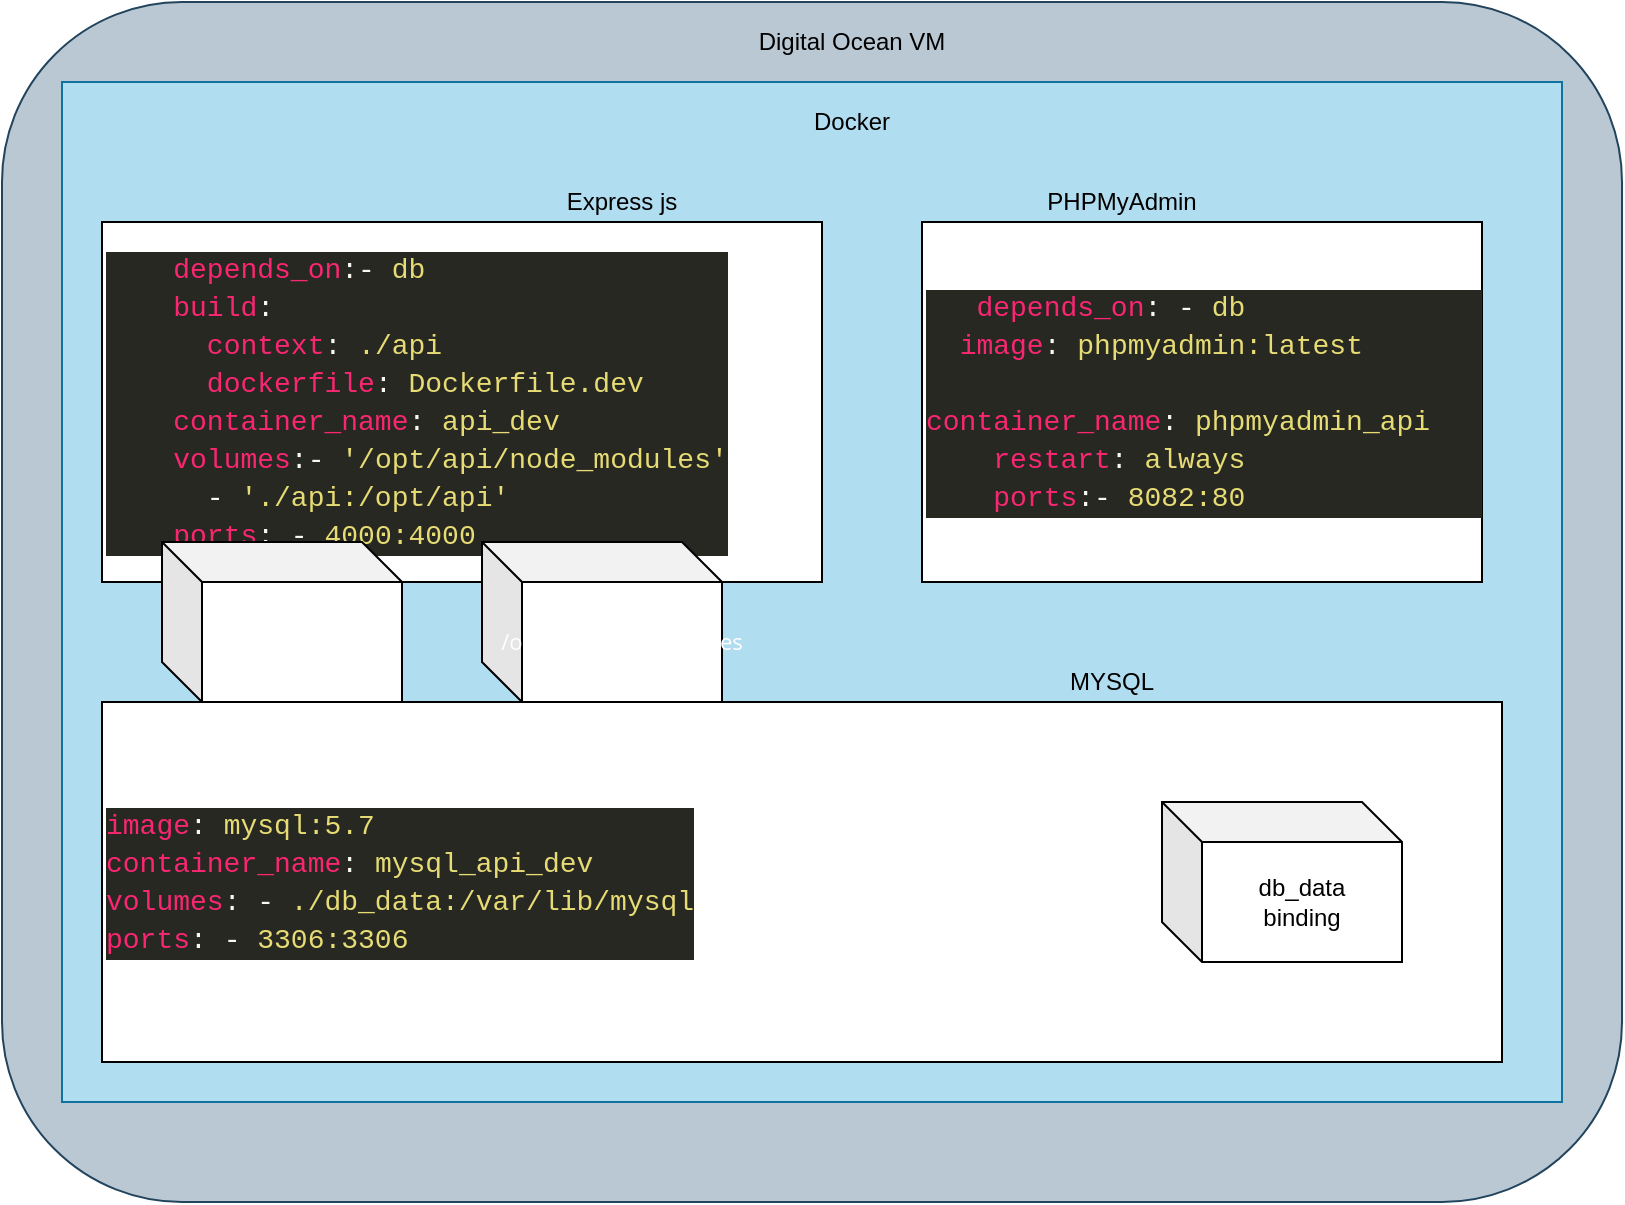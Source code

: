 <mxfile>
    <diagram id="OKNzT_furj1DFBNnY6IJ" name="Page-1">
        <mxGraphModel dx="879" dy="532" grid="1" gridSize="10" guides="1" tooltips="1" connect="1" arrows="1" fold="1" page="1" pageScale="1" pageWidth="850" pageHeight="1100" math="0" shadow="0">
            <root>
                <mxCell id="0"/>
                <mxCell id="1" parent="0"/>
                <mxCell id="18" value="" style="rounded=1;whiteSpace=wrap;html=1;strokeColor=#23445d;fillColor=#bac8d3;" parent="1" vertex="1">
                    <mxGeometry x="20" y="110" width="810" height="600" as="geometry"/>
                </mxCell>
                <mxCell id="16" value="" style="rounded=0;whiteSpace=wrap;html=1;fillColor=#b1ddf0;strokeColor=#10739e;" parent="1" vertex="1">
                    <mxGeometry x="50" y="150" width="750" height="510" as="geometry"/>
                </mxCell>
                <mxCell id="5" value="&lt;div style=&quot;color: rgb(248 , 248 , 242) ; background-color: rgb(39 , 40 , 34) ; font-family: &amp;#34;consolas&amp;#34; , &amp;#34;courier new&amp;#34; , monospace ; font-size: 14px ; line-height: 19px&quot;&gt;&lt;div&gt;&amp;nbsp; &amp;nbsp; &lt;span style=&quot;color: #f92672&quot;&gt;depends_on&lt;/span&gt;:- &lt;span style=&quot;color: rgb(230 , 219 , 116)&quot;&gt;db&lt;/span&gt;&lt;/div&gt;&lt;div&gt;&amp;nbsp; &amp;nbsp; &lt;span style=&quot;color: #f92672&quot;&gt;build&lt;/span&gt;:&lt;/div&gt;&lt;div&gt;&amp;nbsp; &amp;nbsp; &amp;nbsp; &lt;span style=&quot;color: #f92672&quot;&gt;context&lt;/span&gt;: &lt;span style=&quot;color: #e6db74&quot;&gt;./api&lt;/span&gt;&lt;/div&gt;&lt;div&gt;&amp;nbsp; &amp;nbsp; &amp;nbsp; &lt;span style=&quot;color: #f92672&quot;&gt;dockerfile&lt;/span&gt;: &lt;span style=&quot;color: #e6db74&quot;&gt;Dockerfile.dev&lt;/span&gt;&lt;/div&gt;&lt;div&gt;&amp;nbsp; &amp;nbsp; &lt;span style=&quot;color: #f92672&quot;&gt;container_name&lt;/span&gt;: &lt;span style=&quot;color: #e6db74&quot;&gt;api_dev&lt;/span&gt;&lt;/div&gt;&lt;div&gt;&amp;nbsp; &amp;nbsp; &lt;span style=&quot;color: #f92672&quot;&gt;volumes&lt;/span&gt;:- &lt;span style=&quot;color: rgb(230 , 219 , 116)&quot;&gt;'/opt/api/node_modules'&lt;/span&gt;&lt;/div&gt;&lt;div&gt;&amp;nbsp; &amp;nbsp; &amp;nbsp; - &lt;span style=&quot;color: #e6db74&quot;&gt;'./api:/opt/api'&lt;/span&gt;&lt;/div&gt;&lt;div&gt;&amp;nbsp; &amp;nbsp; &lt;span style=&quot;color: #f92672&quot;&gt;ports&lt;/span&gt;: - &lt;span style=&quot;color: rgb(230 , 219 , 116)&quot;&gt;4000:4000&lt;/span&gt;&lt;/div&gt;&lt;/div&gt;" style="rounded=0;whiteSpace=wrap;html=1;align=left;" parent="1" vertex="1">
                    <mxGeometry x="70" y="220" width="360" height="180" as="geometry"/>
                </mxCell>
                <mxCell id="6" value="&lt;div style=&quot;color: rgb(248 , 248 , 242) ; background-color: rgb(39 , 40 , 34) ; font-family: &amp;#34;consolas&amp;#34; , &amp;#34;courier new&amp;#34; , monospace ; font-size: 14px ; line-height: 19px&quot;&gt;&lt;div&gt;&amp;nbsp; &amp;nbsp;&lt;span style=&quot;color: #f92672&quot;&gt;depends_on&lt;/span&gt;: - &lt;span style=&quot;color: rgb(230 , 219 , 116)&quot;&gt;db&lt;/span&gt;&lt;/div&gt;&lt;div&gt;&amp;nbsp;&amp;nbsp;&lt;span style=&quot;color: #f92672&quot;&gt;image&lt;/span&gt;:&amp;nbsp;&lt;span style=&quot;color: #e6db74&quot;&gt;phpmyadmin:latest&lt;/span&gt;&lt;/div&gt;&lt;div&gt;&amp;nbsp; &amp;nbsp; &lt;span style=&quot;color: #f92672&quot;&gt;container_name&lt;/span&gt;:&amp;nbsp;&lt;span style=&quot;color: #e6db74&quot;&gt;phpmyadmin_api&lt;/span&gt;&lt;/div&gt;&lt;div&gt;&amp;nbsp; &amp;nbsp; &lt;span style=&quot;color: #f92672&quot;&gt;restart&lt;/span&gt;: &lt;span style=&quot;color: #e6db74&quot;&gt;always&lt;/span&gt;&lt;/div&gt;&lt;div&gt;&amp;nbsp; &amp;nbsp; &lt;span style=&quot;color: #f92672&quot;&gt;ports&lt;/span&gt;:- &lt;span style=&quot;color: rgb(230 , 219 , 116)&quot;&gt;8082:80&lt;/span&gt;&lt;/div&gt;&lt;/div&gt;" style="rounded=0;whiteSpace=wrap;html=1;align=left;" parent="1" vertex="1">
                    <mxGeometry x="480" y="220" width="280" height="180" as="geometry"/>
                </mxCell>
                <mxCell id="7" value="&lt;div style=&quot;color: rgb(248 , 248 , 242) ; background-color: rgb(39 , 40 , 34) ; font-family: &amp;#34;consolas&amp;#34; , &amp;#34;courier new&amp;#34; , monospace ; font-size: 14px ; line-height: 19px&quot;&gt;&lt;span style=&quot;color: #f92672&quot;&gt;image&lt;/span&gt;: &lt;span style=&quot;color: #e6db74&quot;&gt;mysql:5.7&lt;/span&gt;&lt;/div&gt;&lt;div style=&quot;color: rgb(248 , 248 , 242) ; background-color: rgb(39 , 40 , 34) ; font-family: &amp;#34;consolas&amp;#34; , &amp;#34;courier new&amp;#34; , monospace ; font-size: 14px ; line-height: 19px&quot;&gt;&lt;span style=&quot;color: rgb(249 , 38 , 114)&quot;&gt;container_name&lt;/span&gt;: &lt;span style=&quot;color: rgb(230 , 219 , 116)&quot;&gt;mysql_api_dev&lt;/span&gt;&lt;/div&gt;&lt;div style=&quot;color: rgb(248 , 248 , 242) ; background-color: rgb(39 , 40 , 34) ; font-family: &amp;#34;consolas&amp;#34; , &amp;#34;courier new&amp;#34; , monospace ; font-size: 14px ; line-height: 19px&quot;&gt;&lt;span style=&quot;color: rgb(249 , 38 , 114)&quot;&gt;volumes&lt;/span&gt;: - &lt;span style=&quot;color: rgb(230 , 219 , 116)&quot;&gt;./db_data:/var/lib/mysql&lt;/span&gt;&lt;/div&gt;&lt;div style=&quot;color: rgb(248 , 248 , 242) ; background-color: rgb(39 , 40 , 34) ; font-family: &amp;#34;consolas&amp;#34; , &amp;#34;courier new&amp;#34; , monospace ; font-size: 14px ; line-height: 19px&quot;&gt;&lt;div style=&quot;line-height: 19px&quot;&gt;&lt;div&gt;&lt;span style=&quot;color: rgb(249 , 38 , 114)&quot;&gt;ports&lt;/span&gt;: - &lt;span style=&quot;color: rgb(230 , 219 , 116)&quot;&gt;3306:3306&lt;/span&gt;&lt;/div&gt;&lt;/div&gt;&lt;/div&gt;" style="rounded=0;whiteSpace=wrap;html=1;align=left;" parent="1" vertex="1">
                    <mxGeometry x="70" y="460" width="700" height="180" as="geometry"/>
                </mxCell>
                <mxCell id="8" value="&lt;font color=&quot;#000000&quot;&gt;Express js&lt;/font&gt;" style="text;html=1;strokeColor=none;fillColor=none;align=center;verticalAlign=middle;whiteSpace=wrap;rounded=0;" parent="1" vertex="1">
                    <mxGeometry x="295" y="200" width="70" height="20" as="geometry"/>
                </mxCell>
                <mxCell id="9" value="&lt;font color=&quot;#000000&quot;&gt;PHPMyAdmin&lt;/font&gt;" style="text;html=1;strokeColor=none;fillColor=none;align=center;verticalAlign=middle;whiteSpace=wrap;rounded=0;" parent="1" vertex="1">
                    <mxGeometry x="545" y="200" width="70" height="20" as="geometry"/>
                </mxCell>
                <mxCell id="10" value="&lt;font color=&quot;#000000&quot;&gt;MYSQL&lt;/font&gt;" style="text;html=1;strokeColor=none;fillColor=none;align=center;verticalAlign=middle;whiteSpace=wrap;rounded=0;" parent="1" vertex="1">
                    <mxGeometry x="540" y="440" width="70" height="20" as="geometry"/>
                </mxCell>
                <mxCell id="12" value="&lt;span style=&quot;font-family: &amp;#34;open sans&amp;#34; , &amp;#34;helvetica neue&amp;#34; , sans-serif ; text-align: left&quot;&gt;&lt;font color=&quot;#ffffff&quot; style=&quot;font-size: 11px&quot;&gt;/opt/api&lt;/font&gt;&lt;/span&gt;" style="shape=cube;whiteSpace=wrap;html=1;boundedLbl=1;backgroundOutline=1;darkOpacity=0.05;darkOpacity2=0.1;" parent="1" vertex="1">
                    <mxGeometry x="100" y="380" width="120" height="80" as="geometry"/>
                </mxCell>
                <mxCell id="13" value="&lt;span style=&quot;color: rgb(255 , 255 , 255) ; font-family: &amp;#34;open sans&amp;#34; , &amp;#34;helvetica neue&amp;#34; , sans-serif ; text-align: left&quot;&gt;&lt;font style=&quot;font-size: 11px&quot;&gt;/opt/api/node_modules&lt;/font&gt;&lt;/span&gt;" style="shape=cube;whiteSpace=wrap;html=1;boundedLbl=1;backgroundOutline=1;darkOpacity=0.05;darkOpacity2=0.1;" parent="1" vertex="1">
                    <mxGeometry x="260" y="380" width="120" height="80" as="geometry"/>
                </mxCell>
                <mxCell id="14" value="db_data&lt;br&gt;binding" style="shape=cube;whiteSpace=wrap;html=1;boundedLbl=1;backgroundOutline=1;darkOpacity=0.05;darkOpacity2=0.1;" parent="1" vertex="1">
                    <mxGeometry x="600" y="510" width="120" height="80" as="geometry"/>
                </mxCell>
                <mxCell id="17" value="&lt;font color=&quot;#000000&quot;&gt;Docker&lt;/font&gt;" style="text;html=1;strokeColor=none;fillColor=none;align=center;verticalAlign=middle;whiteSpace=wrap;rounded=0;" parent="1" vertex="1">
                    <mxGeometry x="410" y="160" width="70" height="20" as="geometry"/>
                </mxCell>
                <mxCell id="20" value="&lt;font color=&quot;#000000&quot;&gt;Digital Ocean VM&lt;/font&gt;" style="text;html=1;strokeColor=none;fillColor=none;align=center;verticalAlign=middle;whiteSpace=wrap;rounded=0;" parent="1" vertex="1">
                    <mxGeometry x="385" y="120" width="120" height="20" as="geometry"/>
                </mxCell>
            </root>
        </mxGraphModel>
    </diagram>
</mxfile>